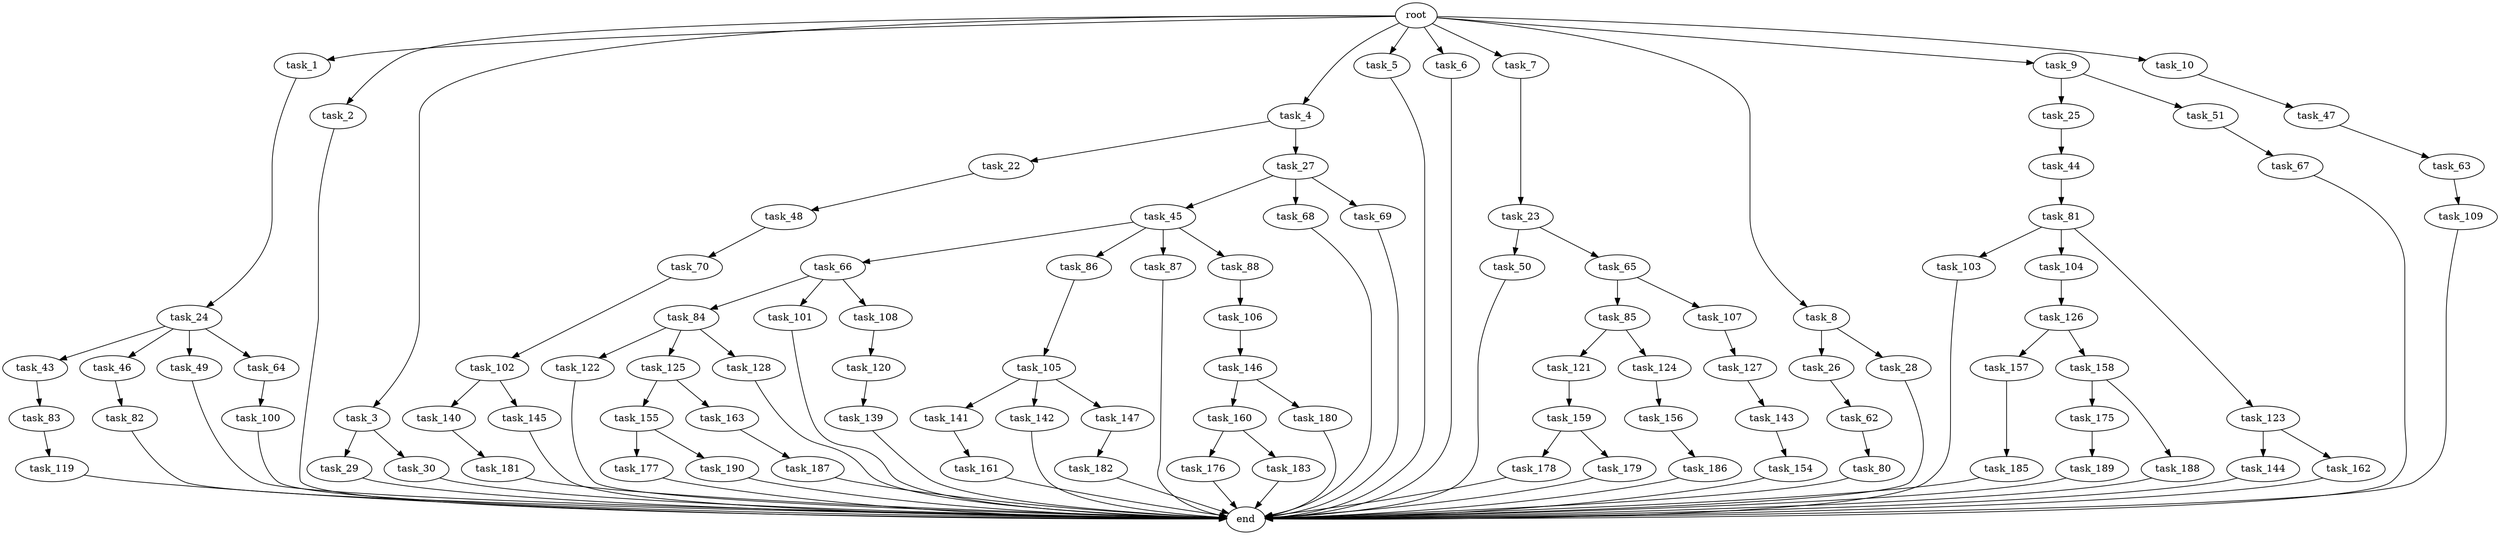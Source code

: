 digraph G {
  root [size="0.000000"];
  task_1 [size="10.240000"];
  task_2 [size="10.240000"];
  task_3 [size="10.240000"];
  task_4 [size="10.240000"];
  task_5 [size="10.240000"];
  task_6 [size="10.240000"];
  task_7 [size="10.240000"];
  task_8 [size="10.240000"];
  task_9 [size="10.240000"];
  task_10 [size="10.240000"];
  task_22 [size="3092376453.120000"];
  task_23 [size="3092376453.120000"];
  task_24 [size="343597383.680000"];
  task_25 [size="8589934592.000000"];
  task_26 [size="5497558138.880000"];
  task_27 [size="3092376453.120000"];
  task_28 [size="5497558138.880000"];
  task_29 [size="5497558138.880000"];
  task_30 [size="5497558138.880000"];
  task_43 [size="773094113.280000"];
  task_44 [size="6957847019.520000"];
  task_45 [size="6957847019.520000"];
  task_46 [size="773094113.280000"];
  task_47 [size="1374389534.720000"];
  task_48 [size="2147483648.000000"];
  task_49 [size="773094113.280000"];
  task_50 [size="4209067950.080000"];
  task_51 [size="8589934592.000000"];
  task_62 [size="1374389534.720000"];
  task_63 [size="8589934592.000000"];
  task_64 [size="773094113.280000"];
  task_65 [size="4209067950.080000"];
  task_66 [size="343597383.680000"];
  task_67 [size="6957847019.520000"];
  task_68 [size="6957847019.520000"];
  task_69 [size="6957847019.520000"];
  task_70 [size="6957847019.520000"];
  task_80 [size="5497558138.880000"];
  task_81 [size="6957847019.520000"];
  task_82 [size="3092376453.120000"];
  task_83 [size="1374389534.720000"];
  task_84 [size="343597383.680000"];
  task_85 [size="8589934592.000000"];
  task_86 [size="343597383.680000"];
  task_87 [size="343597383.680000"];
  task_88 [size="343597383.680000"];
  task_100 [size="773094113.280000"];
  task_101 [size="343597383.680000"];
  task_102 [size="2147483648.000000"];
  task_103 [size="1374389534.720000"];
  task_104 [size="1374389534.720000"];
  task_105 [size="8589934592.000000"];
  task_106 [size="2147483648.000000"];
  task_107 [size="8589934592.000000"];
  task_108 [size="343597383.680000"];
  task_109 [size="4209067950.080000"];
  task_119 [size="1374389534.720000"];
  task_120 [size="6957847019.520000"];
  task_121 [size="1374389534.720000"];
  task_122 [size="1374389534.720000"];
  task_123 [size="1374389534.720000"];
  task_124 [size="1374389534.720000"];
  task_125 [size="1374389534.720000"];
  task_126 [size="5497558138.880000"];
  task_127 [size="8589934592.000000"];
  task_128 [size="1374389534.720000"];
  task_139 [size="773094113.280000"];
  task_140 [size="8589934592.000000"];
  task_141 [size="773094113.280000"];
  task_142 [size="773094113.280000"];
  task_143 [size="6957847019.520000"];
  task_144 [size="773094113.280000"];
  task_145 [size="8589934592.000000"];
  task_146 [size="2147483648.000000"];
  task_147 [size="773094113.280000"];
  task_154 [size="5497558138.880000"];
  task_155 [size="5497558138.880000"];
  task_156 [size="343597383.680000"];
  task_157 [size="343597383.680000"];
  task_158 [size="343597383.680000"];
  task_159 [size="1374389534.720000"];
  task_160 [size="343597383.680000"];
  task_161 [size="6957847019.520000"];
  task_162 [size="773094113.280000"];
  task_163 [size="5497558138.880000"];
  task_175 [size="343597383.680000"];
  task_176 [size="8589934592.000000"];
  task_177 [size="5497558138.880000"];
  task_178 [size="343597383.680000"];
  task_179 [size="343597383.680000"];
  task_180 [size="343597383.680000"];
  task_181 [size="6957847019.520000"];
  task_182 [size="4209067950.080000"];
  task_183 [size="8589934592.000000"];
  task_185 [size="6957847019.520000"];
  task_186 [size="5497558138.880000"];
  task_187 [size="4209067950.080000"];
  task_188 [size="343597383.680000"];
  task_189 [size="8589934592.000000"];
  task_190 [size="5497558138.880000"];
  end [size="0.000000"];

  root -> task_1 [size="1.000000"];
  root -> task_2 [size="1.000000"];
  root -> task_3 [size="1.000000"];
  root -> task_4 [size="1.000000"];
  root -> task_5 [size="1.000000"];
  root -> task_6 [size="1.000000"];
  root -> task_7 [size="1.000000"];
  root -> task_8 [size="1.000000"];
  root -> task_9 [size="1.000000"];
  root -> task_10 [size="1.000000"];
  task_1 -> task_24 [size="33554432.000000"];
  task_2 -> end [size="1.000000"];
  task_3 -> task_29 [size="536870912.000000"];
  task_3 -> task_30 [size="536870912.000000"];
  task_4 -> task_22 [size="301989888.000000"];
  task_4 -> task_27 [size="301989888.000000"];
  task_5 -> end [size="1.000000"];
  task_6 -> end [size="1.000000"];
  task_7 -> task_23 [size="301989888.000000"];
  task_8 -> task_26 [size="536870912.000000"];
  task_8 -> task_28 [size="536870912.000000"];
  task_9 -> task_25 [size="838860800.000000"];
  task_9 -> task_51 [size="838860800.000000"];
  task_10 -> task_47 [size="134217728.000000"];
  task_22 -> task_48 [size="209715200.000000"];
  task_23 -> task_50 [size="411041792.000000"];
  task_23 -> task_65 [size="411041792.000000"];
  task_24 -> task_43 [size="75497472.000000"];
  task_24 -> task_46 [size="75497472.000000"];
  task_24 -> task_49 [size="75497472.000000"];
  task_24 -> task_64 [size="75497472.000000"];
  task_25 -> task_44 [size="679477248.000000"];
  task_26 -> task_62 [size="134217728.000000"];
  task_27 -> task_45 [size="679477248.000000"];
  task_27 -> task_68 [size="679477248.000000"];
  task_27 -> task_69 [size="679477248.000000"];
  task_28 -> end [size="1.000000"];
  task_29 -> end [size="1.000000"];
  task_30 -> end [size="1.000000"];
  task_43 -> task_83 [size="134217728.000000"];
  task_44 -> task_81 [size="679477248.000000"];
  task_45 -> task_66 [size="33554432.000000"];
  task_45 -> task_86 [size="33554432.000000"];
  task_45 -> task_87 [size="33554432.000000"];
  task_45 -> task_88 [size="33554432.000000"];
  task_46 -> task_82 [size="301989888.000000"];
  task_47 -> task_63 [size="838860800.000000"];
  task_48 -> task_70 [size="679477248.000000"];
  task_49 -> end [size="1.000000"];
  task_50 -> end [size="1.000000"];
  task_51 -> task_67 [size="679477248.000000"];
  task_62 -> task_80 [size="536870912.000000"];
  task_63 -> task_109 [size="411041792.000000"];
  task_64 -> task_100 [size="75497472.000000"];
  task_65 -> task_85 [size="838860800.000000"];
  task_65 -> task_107 [size="838860800.000000"];
  task_66 -> task_84 [size="33554432.000000"];
  task_66 -> task_101 [size="33554432.000000"];
  task_66 -> task_108 [size="33554432.000000"];
  task_67 -> end [size="1.000000"];
  task_68 -> end [size="1.000000"];
  task_69 -> end [size="1.000000"];
  task_70 -> task_102 [size="209715200.000000"];
  task_80 -> end [size="1.000000"];
  task_81 -> task_103 [size="134217728.000000"];
  task_81 -> task_104 [size="134217728.000000"];
  task_81 -> task_123 [size="134217728.000000"];
  task_82 -> end [size="1.000000"];
  task_83 -> task_119 [size="134217728.000000"];
  task_84 -> task_122 [size="134217728.000000"];
  task_84 -> task_125 [size="134217728.000000"];
  task_84 -> task_128 [size="134217728.000000"];
  task_85 -> task_121 [size="134217728.000000"];
  task_85 -> task_124 [size="134217728.000000"];
  task_86 -> task_105 [size="838860800.000000"];
  task_87 -> end [size="1.000000"];
  task_88 -> task_106 [size="209715200.000000"];
  task_100 -> end [size="1.000000"];
  task_101 -> end [size="1.000000"];
  task_102 -> task_140 [size="838860800.000000"];
  task_102 -> task_145 [size="838860800.000000"];
  task_103 -> end [size="1.000000"];
  task_104 -> task_126 [size="536870912.000000"];
  task_105 -> task_141 [size="75497472.000000"];
  task_105 -> task_142 [size="75497472.000000"];
  task_105 -> task_147 [size="75497472.000000"];
  task_106 -> task_146 [size="209715200.000000"];
  task_107 -> task_127 [size="838860800.000000"];
  task_108 -> task_120 [size="679477248.000000"];
  task_109 -> end [size="1.000000"];
  task_119 -> end [size="1.000000"];
  task_120 -> task_139 [size="75497472.000000"];
  task_121 -> task_159 [size="134217728.000000"];
  task_122 -> end [size="1.000000"];
  task_123 -> task_144 [size="75497472.000000"];
  task_123 -> task_162 [size="75497472.000000"];
  task_124 -> task_156 [size="33554432.000000"];
  task_125 -> task_155 [size="536870912.000000"];
  task_125 -> task_163 [size="536870912.000000"];
  task_126 -> task_157 [size="33554432.000000"];
  task_126 -> task_158 [size="33554432.000000"];
  task_127 -> task_143 [size="679477248.000000"];
  task_128 -> end [size="1.000000"];
  task_139 -> end [size="1.000000"];
  task_140 -> task_181 [size="679477248.000000"];
  task_141 -> task_161 [size="679477248.000000"];
  task_142 -> end [size="1.000000"];
  task_143 -> task_154 [size="536870912.000000"];
  task_144 -> end [size="1.000000"];
  task_145 -> end [size="1.000000"];
  task_146 -> task_160 [size="33554432.000000"];
  task_146 -> task_180 [size="33554432.000000"];
  task_147 -> task_182 [size="411041792.000000"];
  task_154 -> end [size="1.000000"];
  task_155 -> task_177 [size="536870912.000000"];
  task_155 -> task_190 [size="536870912.000000"];
  task_156 -> task_186 [size="536870912.000000"];
  task_157 -> task_185 [size="679477248.000000"];
  task_158 -> task_175 [size="33554432.000000"];
  task_158 -> task_188 [size="33554432.000000"];
  task_159 -> task_178 [size="33554432.000000"];
  task_159 -> task_179 [size="33554432.000000"];
  task_160 -> task_176 [size="838860800.000000"];
  task_160 -> task_183 [size="838860800.000000"];
  task_161 -> end [size="1.000000"];
  task_162 -> end [size="1.000000"];
  task_163 -> task_187 [size="411041792.000000"];
  task_175 -> task_189 [size="838860800.000000"];
  task_176 -> end [size="1.000000"];
  task_177 -> end [size="1.000000"];
  task_178 -> end [size="1.000000"];
  task_179 -> end [size="1.000000"];
  task_180 -> end [size="1.000000"];
  task_181 -> end [size="1.000000"];
  task_182 -> end [size="1.000000"];
  task_183 -> end [size="1.000000"];
  task_185 -> end [size="1.000000"];
  task_186 -> end [size="1.000000"];
  task_187 -> end [size="1.000000"];
  task_188 -> end [size="1.000000"];
  task_189 -> end [size="1.000000"];
  task_190 -> end [size="1.000000"];
}
